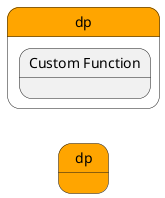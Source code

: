 @startuml
left to right direction


state "dp" as dp #orange {
}


state "dp" as pstatename #orange {
    state "Custom Function" as dpfunction {
    }
}





@enduml
